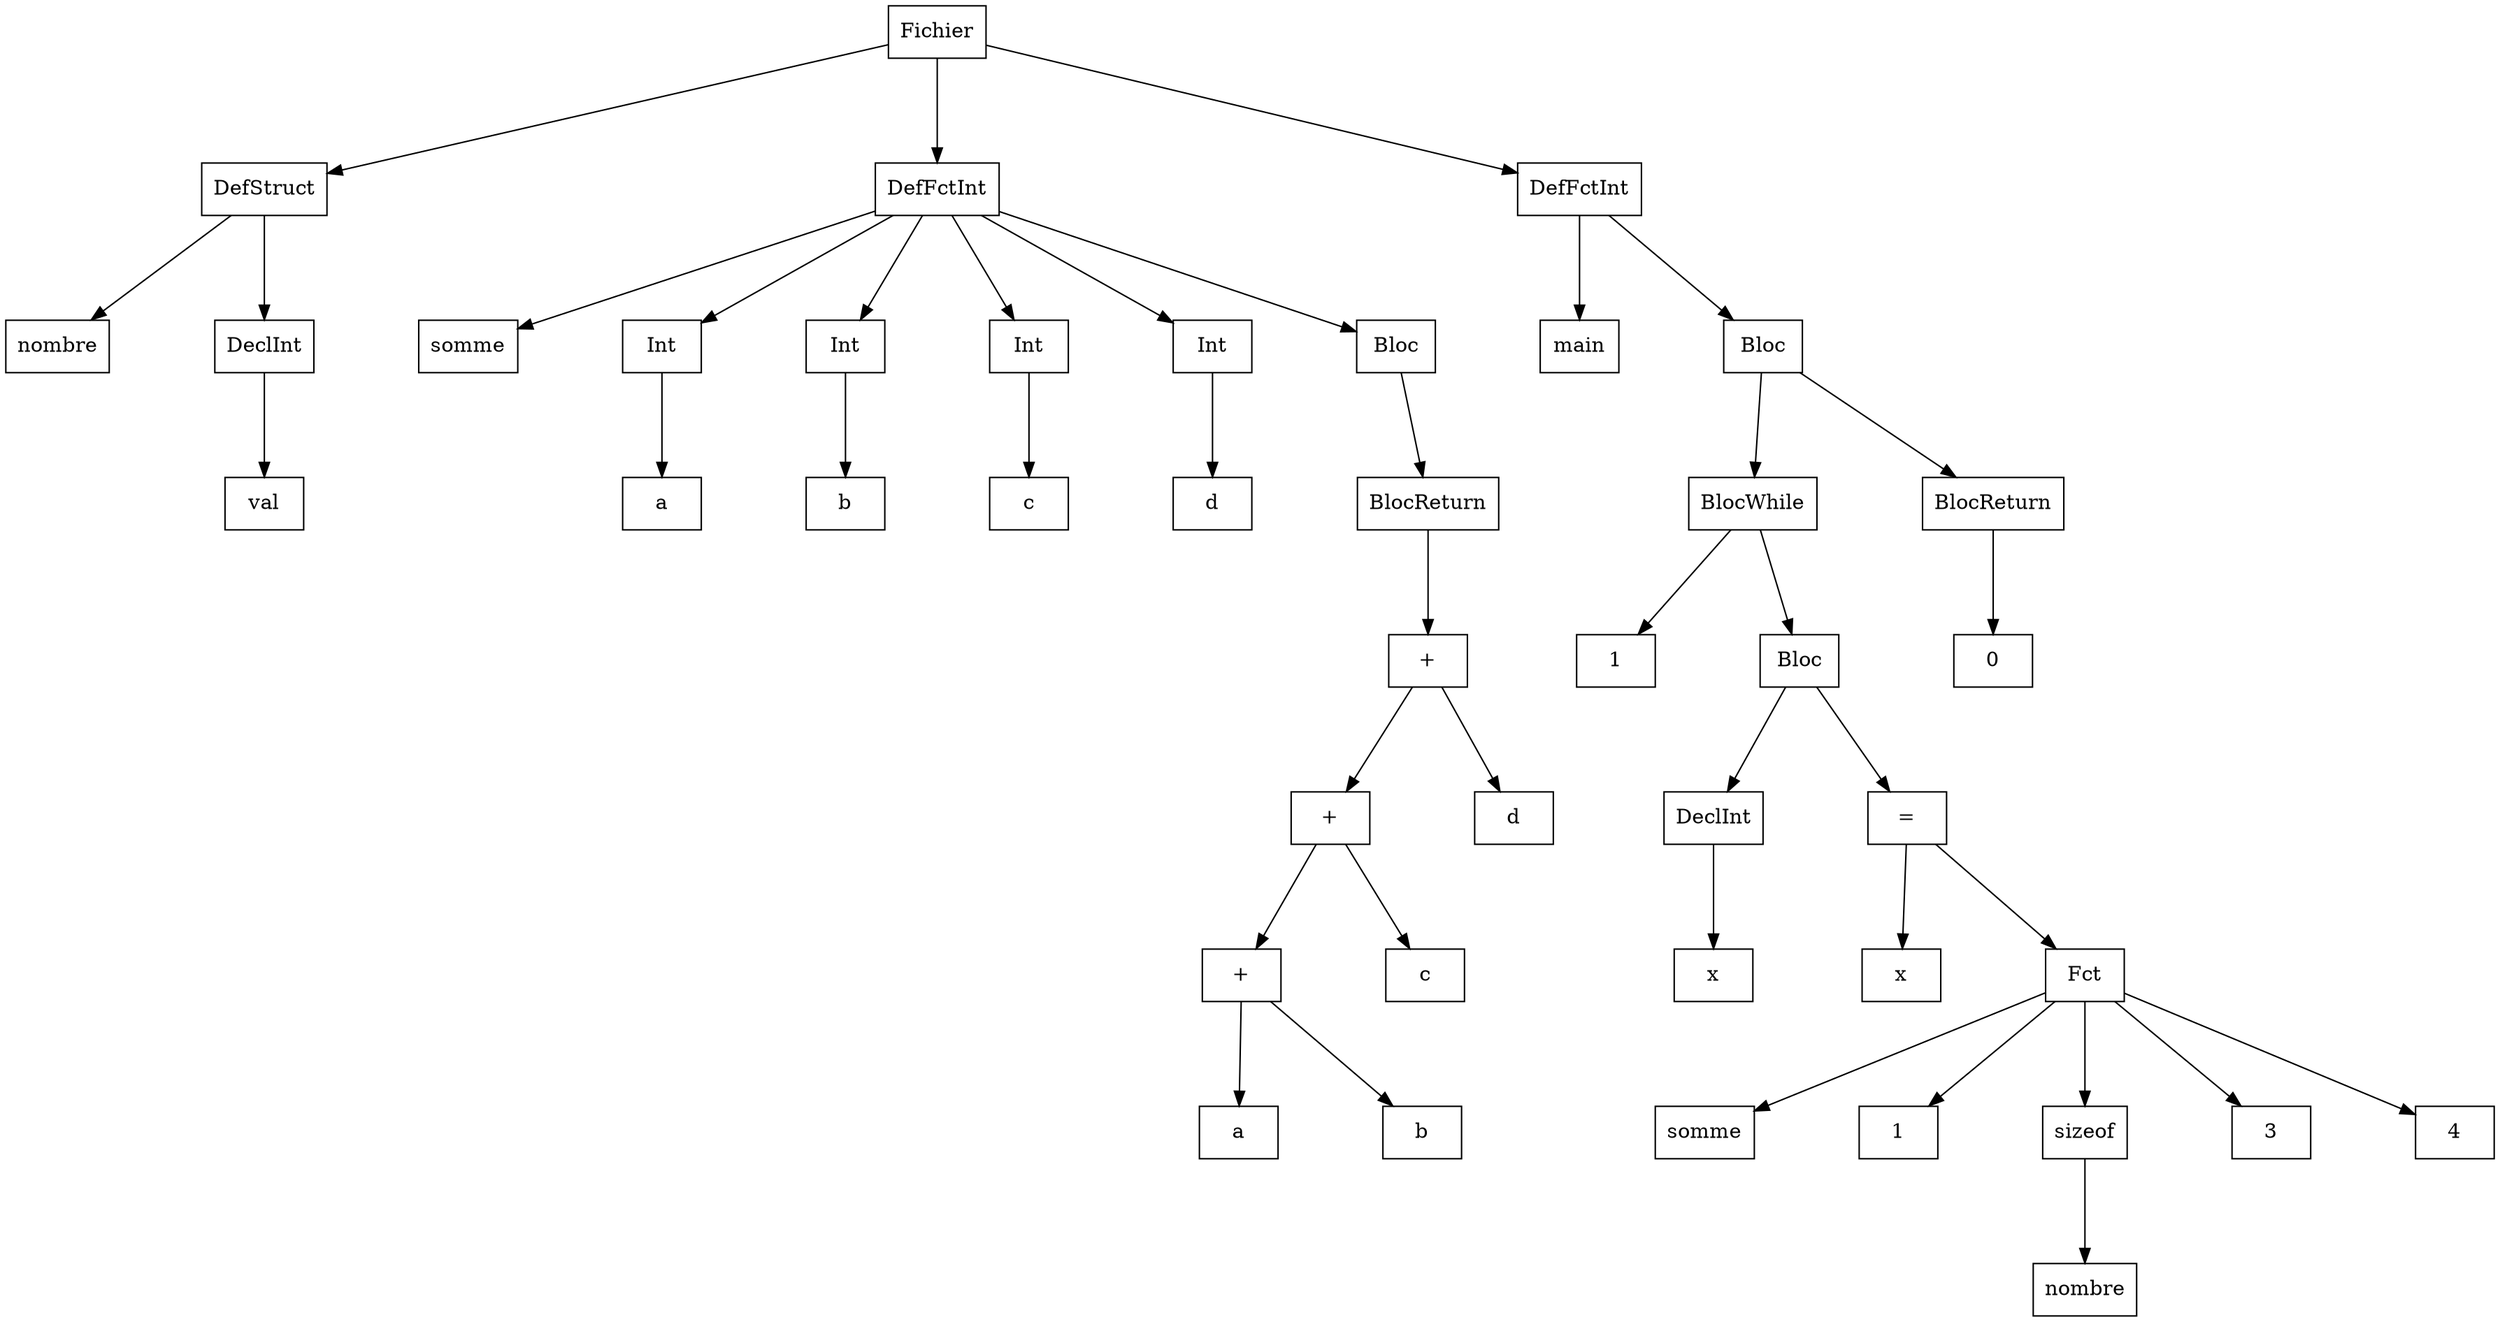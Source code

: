 digraph "ast"{

	nodesep=1;
	ranksep=1;

	N0 [label="Fichier", shape="box"];
	N1 [label="DefStruct", shape="box"];
	N2 [label="nombre", shape="box"];
	N3 [label="DeclInt", shape="box"];
	N4 [label="val", shape="box"];
	N5 [label="DefFctInt", shape="box"];
	N6 [label="somme", shape="box"];
	N7 [label="Int", shape="box"];
	N8 [label="a", shape="box"];
	N9 [label="Int", shape="box"];
	N10 [label="b", shape="box"];
	N11 [label="Int", shape="box"];
	N12 [label="c", shape="box"];
	N13 [label="Int", shape="box"];
	N14 [label="d", shape="box"];
	N15 [label="Bloc", shape="box"];
	N16 [label="BlocReturn", shape="box"];
	N17 [label="+", shape="box"];
	N18 [label="+", shape="box"];
	N19 [label="+", shape="box"];
	N20 [label="a", shape="box"];
	N21 [label="b", shape="box"];
	N22 [label="c", shape="box"];
	N23 [label="d", shape="box"];
	N24 [label="DefFctInt", shape="box"];
	N25 [label="main", shape="box"];
	N26 [label="Bloc", shape="box"];
	N27 [label="BlocWhile", shape="box"];
	N28 [label="1", shape="box"];
	N29 [label="Bloc", shape="box"];
	N30 [label="DeclInt", shape="box"];
	N31 [label="x", shape="box"];
	N32 [label="=", shape="box"];
	N33 [label="x", shape="box"];
	N34 [label="Fct", shape="box"];
	N35 [label="somme", shape="box"];
	N36 [label="1", shape="box"];
	N37 [label="sizeof", shape="box"];
	N38 [label="nombre", shape="box"];
	N39 [label="3", shape="box"];
	N40 [label="4", shape="box"];
	N41 [label="BlocReturn", shape="box"];
	N42 [label="0", shape="box"];

	N1 -> N2; 
	N3 -> N4; 
	N1 -> N3; 
	N0 -> N1; 
	N5 -> N6; 
	N7 -> N8; 
	N5 -> N7; 
	N9 -> N10; 
	N5 -> N9; 
	N11 -> N12; 
	N5 -> N11; 
	N13 -> N14; 
	N5 -> N13; 
	N19 -> N20; 
	N19 -> N21; 
	N18 -> N19; 
	N18 -> N22; 
	N17 -> N18; 
	N17 -> N23; 
	N16 -> N17; 
	N15 -> N16; 
	N5 -> N15; 
	N0 -> N5; 
	N24 -> N25; 
	N27 -> N28; 
	N30 -> N31; 
	N29 -> N30; 
	N32 -> N33; 
	N34 -> N35; 
	N34 -> N36; 
	N37 -> N38; 
	N34 -> N37; 
	N34 -> N39; 
	N34 -> N40; 
	N32 -> N34; 
	N29 -> N32; 
	N27 -> N29; 
	N26 -> N27; 
	N41 -> N42; 
	N26 -> N41; 
	N24 -> N26; 
	N0 -> N24; 
}
